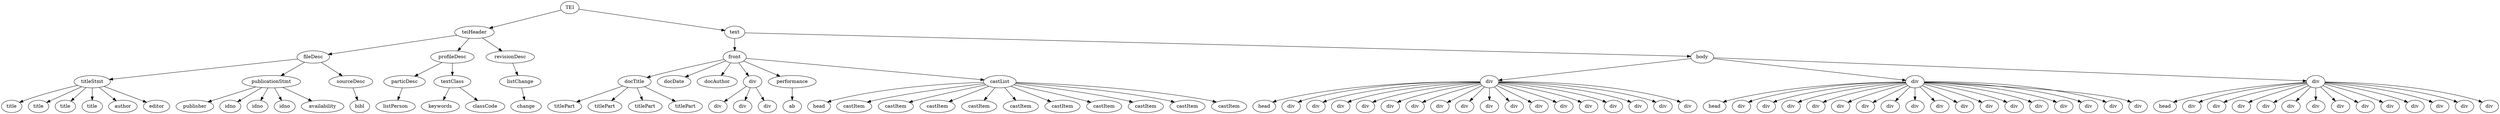 digraph Tree {
	"t0" [label = "TEI"];
	"t1" [label = "teiHeader"];
	"t2" [label = "fileDesc"];
	"t3" [label = "titleStmt"];
	"t4" [label = "title"];
	"t5" [label = "title"];
	"t6" [label = "title"];
	"t7" [label = "title"];
	"t8" [label = "author"];
	"t9" [label = "editor"];
	"t10" [label = "publicationStmt"];
	"t11" [label = "publisher"];
	"t12" [label = "idno"];
	"t13" [label = "idno"];
	"t14" [label = "idno"];
	"t15" [label = "availability"];
	"t16" [label = "sourceDesc"];
	"t17" [label = "bibl"];
	"t18" [label = "profileDesc"];
	"t19" [label = "particDesc"];
	"t20" [label = "listPerson"];
	"t21" [label = "textClass"];
	"t22" [label = "keywords"];
	"t23" [label = "classCode"];
	"t24" [label = "revisionDesc"];
	"t25" [label = "listChange"];
	"t26" [label = "change"];
	"t27" [label = "text"];
	"t28" [label = "front"];
	"t29" [label = "docTitle"];
	"t30" [label = "titlePart"];
	"t31" [label = "titlePart"];
	"t32" [label = "titlePart"];
	"t33" [label = "titlePart"];
	"t34" [label = "docDate"];
	"t35" [label = "docAuthor"];
	"t36" [label = "div"];
	"t37" [label = "div"];
	"t38" [label = "div"];
	"t39" [label = "div"];
	"t40" [label = "performance"];
	"t41" [label = "ab"];
	"t42" [label = "castList"];
	"t43" [label = "head"];
	"t44" [label = "castItem"];
	"t45" [label = "castItem"];
	"t46" [label = "castItem"];
	"t47" [label = "castItem"];
	"t48" [label = "castItem"];
	"t49" [label = "castItem"];
	"t50" [label = "castItem"];
	"t51" [label = "castItem"];
	"t52" [label = "castItem"];
	"t53" [label = "castItem"];
	"t54" [label = "body"];
	"t55" [label = "div"];
	"t56" [label = "head"];
	"t57" [label = "div"];
	"t58" [label = "div"];
	"t59" [label = "div"];
	"t60" [label = "div"];
	"t61" [label = "div"];
	"t62" [label = "div"];
	"t63" [label = "div"];
	"t64" [label = "div"];
	"t65" [label = "div"];
	"t66" [label = "div"];
	"t67" [label = "div"];
	"t68" [label = "div"];
	"t69" [label = "div"];
	"t70" [label = "div"];
	"t71" [label = "div"];
	"t72" [label = "div"];
	"t73" [label = "div"];
	"t74" [label = "div"];
	"t75" [label = "head"];
	"t76" [label = "div"];
	"t77" [label = "div"];
	"t78" [label = "div"];
	"t79" [label = "div"];
	"t80" [label = "div"];
	"t81" [label = "div"];
	"t82" [label = "div"];
	"t83" [label = "div"];
	"t84" [label = "div"];
	"t85" [label = "div"];
	"t86" [label = "div"];
	"t87" [label = "div"];
	"t88" [label = "div"];
	"t89" [label = "div"];
	"t90" [label = "div"];
	"t91" [label = "div"];
	"t92" [label = "div"];
	"t93" [label = "div"];
	"t94" [label = "head"];
	"t95" [label = "div"];
	"t96" [label = "div"];
	"t97" [label = "div"];
	"t98" [label = "div"];
	"t99" [label = "div"];
	"t100" [label = "div"];
	"t101" [label = "div"];
	"t102" [label = "div"];
	"t103" [label = "div"];
	"t104" [label = "div"];
	"t105" [label = "div"];
	"t106" [label = "div"];
	"t107" [label = "div"];
	"t0" -> "t1";
	"t1" -> "t2";
	"t2" -> "t3";
	"t3" -> "t4";
	"t3" -> "t5";
	"t3" -> "t6";
	"t3" -> "t7";
	"t3" -> "t8";
	"t3" -> "t9";
	"t2" -> "t10";
	"t10" -> "t11";
	"t10" -> "t12";
	"t10" -> "t13";
	"t10" -> "t14";
	"t10" -> "t15";
	"t2" -> "t16";
	"t16" -> "t17";
	"t1" -> "t18";
	"t18" -> "t19";
	"t19" -> "t20";
	"t18" -> "t21";
	"t21" -> "t22";
	"t21" -> "t23";
	"t1" -> "t24";
	"t24" -> "t25";
	"t25" -> "t26";
	"t0" -> "t27";
	"t27" -> "t28";
	"t28" -> "t29";
	"t29" -> "t30";
	"t29" -> "t31";
	"t29" -> "t32";
	"t29" -> "t33";
	"t28" -> "t34";
	"t28" -> "t35";
	"t28" -> "t36";
	"t36" -> "t37";
	"t36" -> "t38";
	"t36" -> "t39";
	"t28" -> "t40";
	"t40" -> "t41";
	"t28" -> "t42";
	"t42" -> "t43";
	"t42" -> "t44";
	"t42" -> "t45";
	"t42" -> "t46";
	"t42" -> "t47";
	"t42" -> "t48";
	"t42" -> "t49";
	"t42" -> "t50";
	"t42" -> "t51";
	"t42" -> "t52";
	"t42" -> "t53";
	"t27" -> "t54";
	"t54" -> "t55";
	"t55" -> "t56";
	"t55" -> "t57";
	"t55" -> "t58";
	"t55" -> "t59";
	"t55" -> "t60";
	"t55" -> "t61";
	"t55" -> "t62";
	"t55" -> "t63";
	"t55" -> "t64";
	"t55" -> "t65";
	"t55" -> "t66";
	"t55" -> "t67";
	"t55" -> "t68";
	"t55" -> "t69";
	"t55" -> "t70";
	"t55" -> "t71";
	"t55" -> "t72";
	"t55" -> "t73";
	"t54" -> "t74";
	"t74" -> "t75";
	"t74" -> "t76";
	"t74" -> "t77";
	"t74" -> "t78";
	"t74" -> "t79";
	"t74" -> "t80";
	"t74" -> "t81";
	"t74" -> "t82";
	"t74" -> "t83";
	"t74" -> "t84";
	"t74" -> "t85";
	"t74" -> "t86";
	"t74" -> "t87";
	"t74" -> "t88";
	"t74" -> "t89";
	"t74" -> "t90";
	"t74" -> "t91";
	"t74" -> "t92";
	"t54" -> "t93";
	"t93" -> "t94";
	"t93" -> "t95";
	"t93" -> "t96";
	"t93" -> "t97";
	"t93" -> "t98";
	"t93" -> "t99";
	"t93" -> "t100";
	"t93" -> "t101";
	"t93" -> "t102";
	"t93" -> "t103";
	"t93" -> "t104";
	"t93" -> "t105";
	"t93" -> "t106";
	"t93" -> "t107";
}
